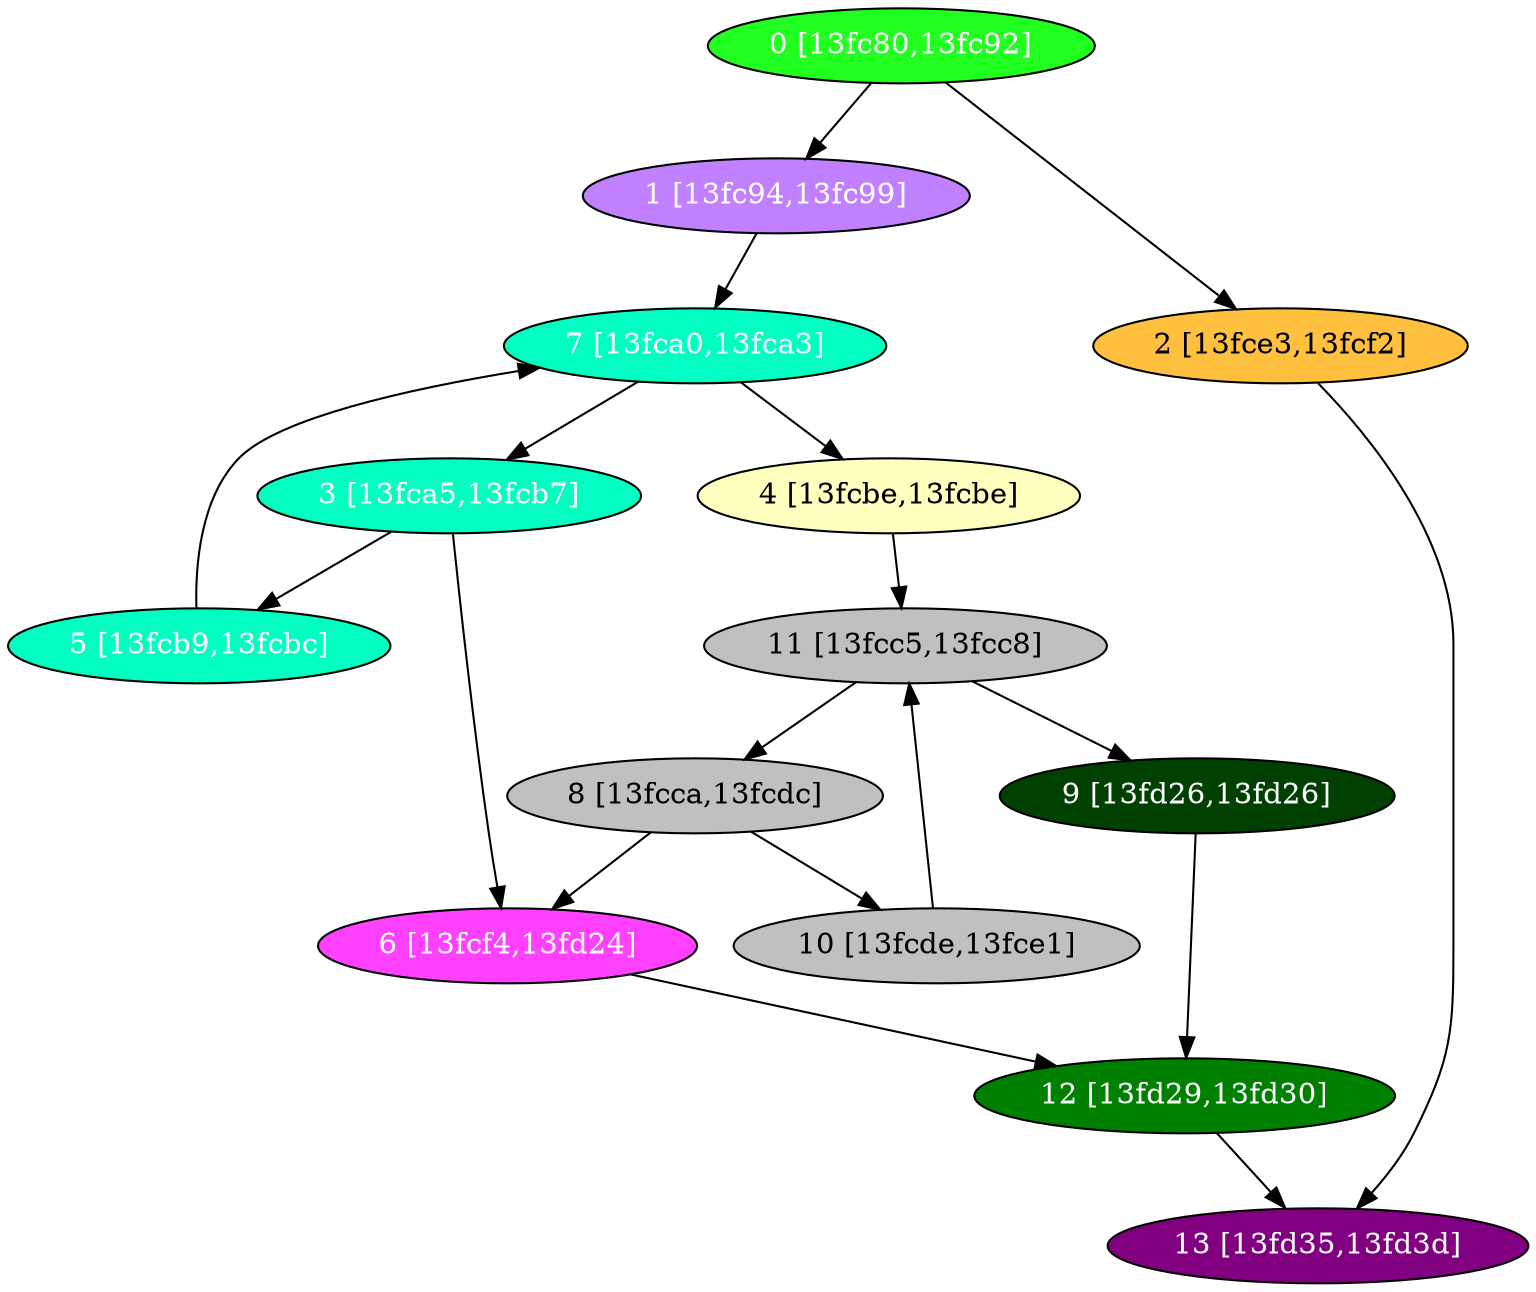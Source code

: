 diGraph libnss3{
	libnss3_0  [style=filled fillcolor="#20FF20" fontcolor="#ffffff" shape=oval label="0 [13fc80,13fc92]"]
	libnss3_1  [style=filled fillcolor="#C080FF" fontcolor="#ffffff" shape=oval label="1 [13fc94,13fc99]"]
	libnss3_2  [style=filled fillcolor="#FFC040" fontcolor="#000000" shape=oval label="2 [13fce3,13fcf2]"]
	libnss3_3  [style=filled fillcolor="#00FFC0" fontcolor="#ffffff" shape=oval label="3 [13fca5,13fcb7]"]
	libnss3_4  [style=filled fillcolor="#FFFFC0" fontcolor="#000000" shape=oval label="4 [13fcbe,13fcbe]"]
	libnss3_5  [style=filled fillcolor="#00FFC0" fontcolor="#ffffff" shape=oval label="5 [13fcb9,13fcbc]"]
	libnss3_6  [style=filled fillcolor="#FF40FF" fontcolor="#ffffff" shape=oval label="6 [13fcf4,13fd24]"]
	libnss3_7  [style=filled fillcolor="#00FFC0" fontcolor="#ffffff" shape=oval label="7 [13fca0,13fca3]"]
	libnss3_8  [style=filled fillcolor="#C0C0C0" fontcolor="#000000" shape=oval label="8 [13fcca,13fcdc]"]
	libnss3_9  [style=filled fillcolor="#004000" fontcolor="#ffffff" shape=oval label="9 [13fd26,13fd26]"]
	libnss3_a  [style=filled fillcolor="#C0C0C0" fontcolor="#000000" shape=oval label="10 [13fcde,13fce1]"]
	libnss3_b  [style=filled fillcolor="#C0C0C0" fontcolor="#000000" shape=oval label="11 [13fcc5,13fcc8]"]
	libnss3_c  [style=filled fillcolor="#008000" fontcolor="#ffffff" shape=oval label="12 [13fd29,13fd30]"]
	libnss3_d  [style=filled fillcolor="#800080" fontcolor="#ffffff" shape=oval label="13 [13fd35,13fd3d]"]

	libnss3_0 -> libnss3_1
	libnss3_0 -> libnss3_2
	libnss3_1 -> libnss3_7
	libnss3_2 -> libnss3_d
	libnss3_3 -> libnss3_5
	libnss3_3 -> libnss3_6
	libnss3_4 -> libnss3_b
	libnss3_5 -> libnss3_7
	libnss3_6 -> libnss3_c
	libnss3_7 -> libnss3_3
	libnss3_7 -> libnss3_4
	libnss3_8 -> libnss3_6
	libnss3_8 -> libnss3_a
	libnss3_9 -> libnss3_c
	libnss3_a -> libnss3_b
	libnss3_b -> libnss3_8
	libnss3_b -> libnss3_9
	libnss3_c -> libnss3_d
}